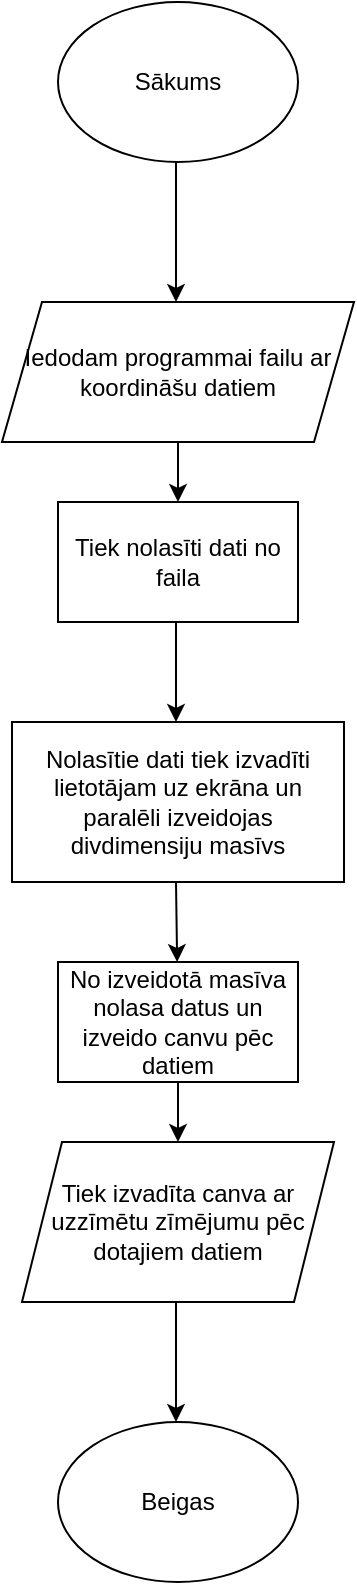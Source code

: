 <mxfile version="18.0.6" type="device"><diagram id="eS2vSu-bzGR1MXdZ2K9q" name="Page-1"><mxGraphModel dx="1422" dy="794" grid="1" gridSize="10" guides="1" tooltips="1" connect="1" arrows="1" fold="1" page="1" pageScale="1" pageWidth="827" pageHeight="1169" math="0" shadow="0"><root><mxCell id="0"/><mxCell id="1" parent="0"/><mxCell id="cu8bEk1b3lpRjATlkcrP-1" value="Sākums" style="ellipse;whiteSpace=wrap;html=1;" vertex="1" parent="1"><mxGeometry x="354" y="30" width="120" height="80" as="geometry"/></mxCell><mxCell id="cu8bEk1b3lpRjATlkcrP-2" value="Beigas" style="ellipse;whiteSpace=wrap;html=1;" vertex="1" parent="1"><mxGeometry x="354" y="740" width="120" height="80" as="geometry"/></mxCell><mxCell id="cu8bEk1b3lpRjATlkcrP-4" value="" style="endArrow=classic;html=1;rounded=0;exitX=0.5;exitY=1;exitDx=0;exitDy=0;" edge="1" parent="1" source="cu8bEk1b3lpRjATlkcrP-14" target="cu8bEk1b3lpRjATlkcrP-5"><mxGeometry width="50" height="50" relative="1" as="geometry"><mxPoint x="414" y="250" as="sourcePoint"/><mxPoint x="414" y="310" as="targetPoint"/></mxGeometry></mxCell><mxCell id="cu8bEk1b3lpRjATlkcrP-5" value="Tiek nolasīti dati no faila" style="rounded=0;whiteSpace=wrap;html=1;" vertex="1" parent="1"><mxGeometry x="354" y="280" width="120" height="60" as="geometry"/></mxCell><mxCell id="cu8bEk1b3lpRjATlkcrP-6" value="" style="endArrow=classic;html=1;rounded=0;" edge="1" parent="1"><mxGeometry width="50" height="50" relative="1" as="geometry"><mxPoint x="413" y="340" as="sourcePoint"/><mxPoint x="413" y="390" as="targetPoint"/></mxGeometry></mxCell><mxCell id="cu8bEk1b3lpRjATlkcrP-7" value="Nolasītie dati tiek izvadīti lietotājam uz ekrāna un paralēli izveidojas divdimensiju masīvs" style="rounded=0;whiteSpace=wrap;html=1;" vertex="1" parent="1"><mxGeometry x="331" y="390" width="166" height="80" as="geometry"/></mxCell><mxCell id="cu8bEk1b3lpRjATlkcrP-9" value="" style="endArrow=classic;html=1;rounded=0;" edge="1" parent="1" target="cu8bEk1b3lpRjATlkcrP-10"><mxGeometry width="50" height="50" relative="1" as="geometry"><mxPoint x="413" y="470" as="sourcePoint"/><mxPoint x="413" y="520" as="targetPoint"/></mxGeometry></mxCell><mxCell id="cu8bEk1b3lpRjATlkcrP-10" value="No izveidotā masīva nolasa datus un izveido canvu pēc datiem" style="rounded=0;whiteSpace=wrap;html=1;" vertex="1" parent="1"><mxGeometry x="354" y="510" width="120" height="60" as="geometry"/></mxCell><mxCell id="cu8bEk1b3lpRjATlkcrP-11" value="" style="endArrow=classic;html=1;rounded=0;" edge="1" parent="1" target="cu8bEk1b3lpRjATlkcrP-12"><mxGeometry width="50" height="50" relative="1" as="geometry"><mxPoint x="414" y="570" as="sourcePoint"/><mxPoint x="414" y="630" as="targetPoint"/></mxGeometry></mxCell><mxCell id="cu8bEk1b3lpRjATlkcrP-12" value="Tiek izvadīta canva ar uzzīmētu zīmējumu pēc dotajiem datiem" style="shape=parallelogram;perimeter=parallelogramPerimeter;whiteSpace=wrap;html=1;fixedSize=1;" vertex="1" parent="1"><mxGeometry x="336" y="600" width="156" height="80" as="geometry"/></mxCell><mxCell id="cu8bEk1b3lpRjATlkcrP-13" value="" style="endArrow=classic;html=1;rounded=0;" edge="1" parent="1"><mxGeometry width="50" height="50" relative="1" as="geometry"><mxPoint x="413" y="680" as="sourcePoint"/><mxPoint x="413" y="740" as="targetPoint"/></mxGeometry></mxCell><mxCell id="cu8bEk1b3lpRjATlkcrP-14" value="Iedodam programmai failu ar koordināšu datiem" style="shape=parallelogram;perimeter=parallelogramPerimeter;whiteSpace=wrap;html=1;fixedSize=1;" vertex="1" parent="1"><mxGeometry x="326" y="180" width="176" height="70" as="geometry"/></mxCell><mxCell id="cu8bEk1b3lpRjATlkcrP-15" value="" style="endArrow=classic;html=1;rounded=0;" edge="1" parent="1"><mxGeometry width="50" height="50" relative="1" as="geometry"><mxPoint x="413" y="110" as="sourcePoint"/><mxPoint x="413" y="180" as="targetPoint"/></mxGeometry></mxCell></root></mxGraphModel></diagram></mxfile>